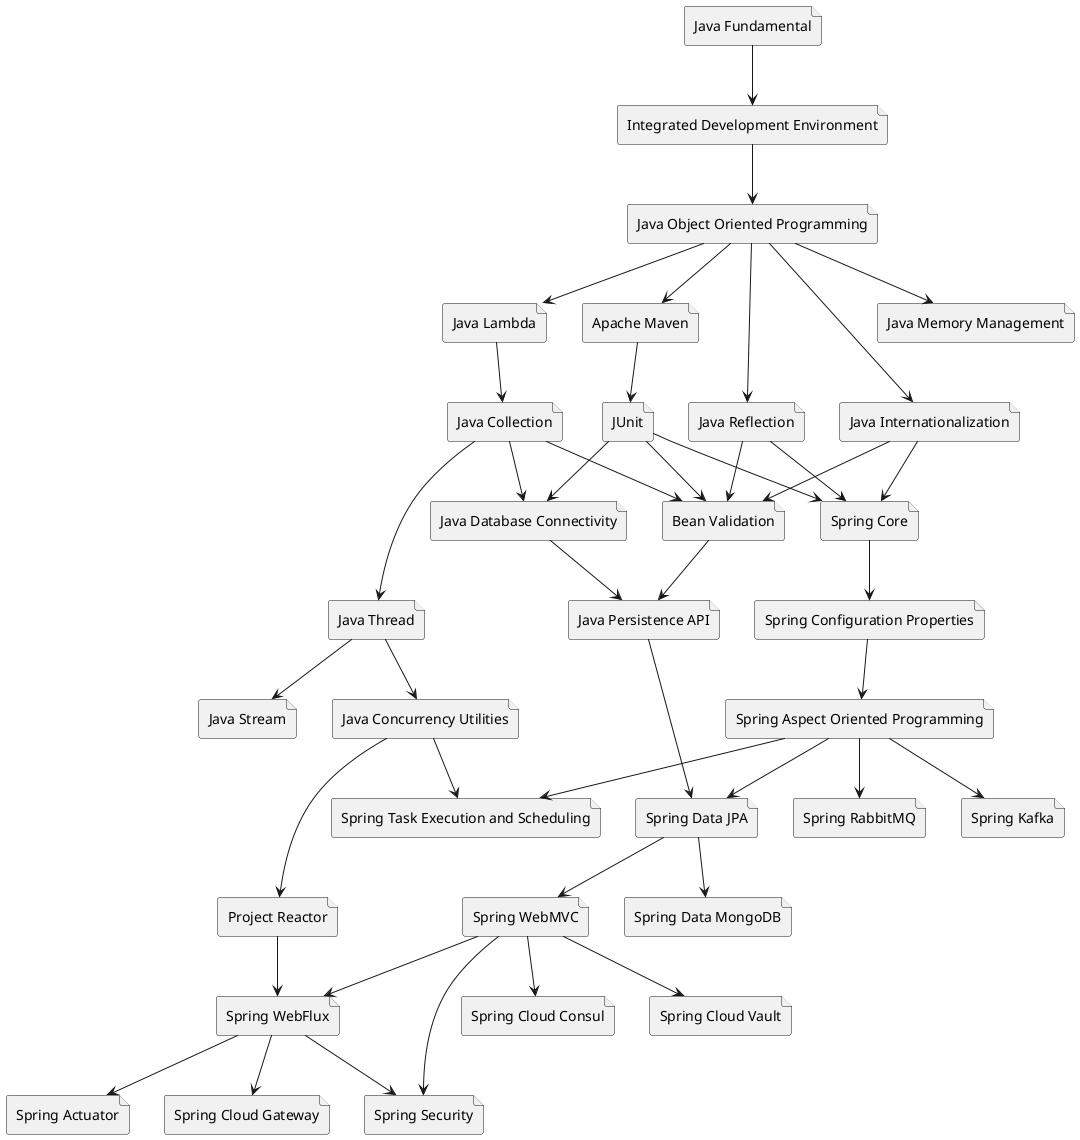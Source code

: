 @startuml

file "Java Fundamental" as basic
file "Java Object Oriented Programming" as oop
file "Java Lambda" as lambda
file "Java Collection" as collection
file "Java Stream" as stream 
file "Java Reflection" as reflection
file "Java Database Connectivity" as jdbc
file "Java Internationalization" as i18n
file "Java Thread" as thread
file "Java Concurrency Utilities" as concurrency
file "Java Memory Management" as memory 

file "Bean Validation" as beanvalidation
file "Java Persistence API" as jpa

file "Spring Core" as springcore
file "Spring Aspect Oriented Programming" as springaop
file "Spring Data JPA" as springdatajpa
file "Spring Data MongoDB" as springdatamongodb
file "Spring WebMVC" as springwebmvc
file "Spring WebFlux" as springwebflux
file "Spring Kafka" as springkafka
file "Spring Cloud Gateway" as springcloudgateway
file "Spring Cloud Consul" as springconsul
file "Spring Cloud Vault" as springvault
file "Spring Security" as springsecurity
file "Spring Task Execution and Scheduling" as springtask
file "Spring RabbitMQ" as springrabbitmq
file "Spring Configuration Properties" as springconfig
file "Spring Actuator" as springactuator

file "Project Reactor" as reactor 
file "JUnit" as junit 
file "Apache Maven" as maven 
file "Integrated Development Environment" as ide 

basic --> ide 
ide --> oop 
oop --> reflection
oop --> lambda
oop --> maven
maven --> junit
junit --> springcore
junit --> jdbc
junit --> beanvalidation
reflection --> beanvalidation
reflection --> springcore 
collection --> thread 
oop --> i18n 
i18n --> beanvalidation
i18n --> springcore
collection --> beanvalidation 
collection --> jdbc 
lambda --> collection
thread --> concurrency
thread --> stream
jdbc --> jpa 
beanvalidation --> jpa 
springaop --> springdatajpa
jpa --> springdatajpa
concurrency --> reactor
reactor --> springwebflux
springwebmvc --> springwebflux
springaop --> springtask
concurrency --> springtask
springdatajpa --> springdatamongodb
springaop --> springkafka
springaop --> springrabbitmq
springwebflux --> springcloudgateway
springwebflux --> springsecurity
springwebmvc --> springsecurity
springwebmvc --> springconsul
springwebmvc --> springvault
oop --> memory 
springcore --> springconfig
springconfig --> springaop
springdatajpa --> springwebmvc
springwebflux --> springactuator

@enduml